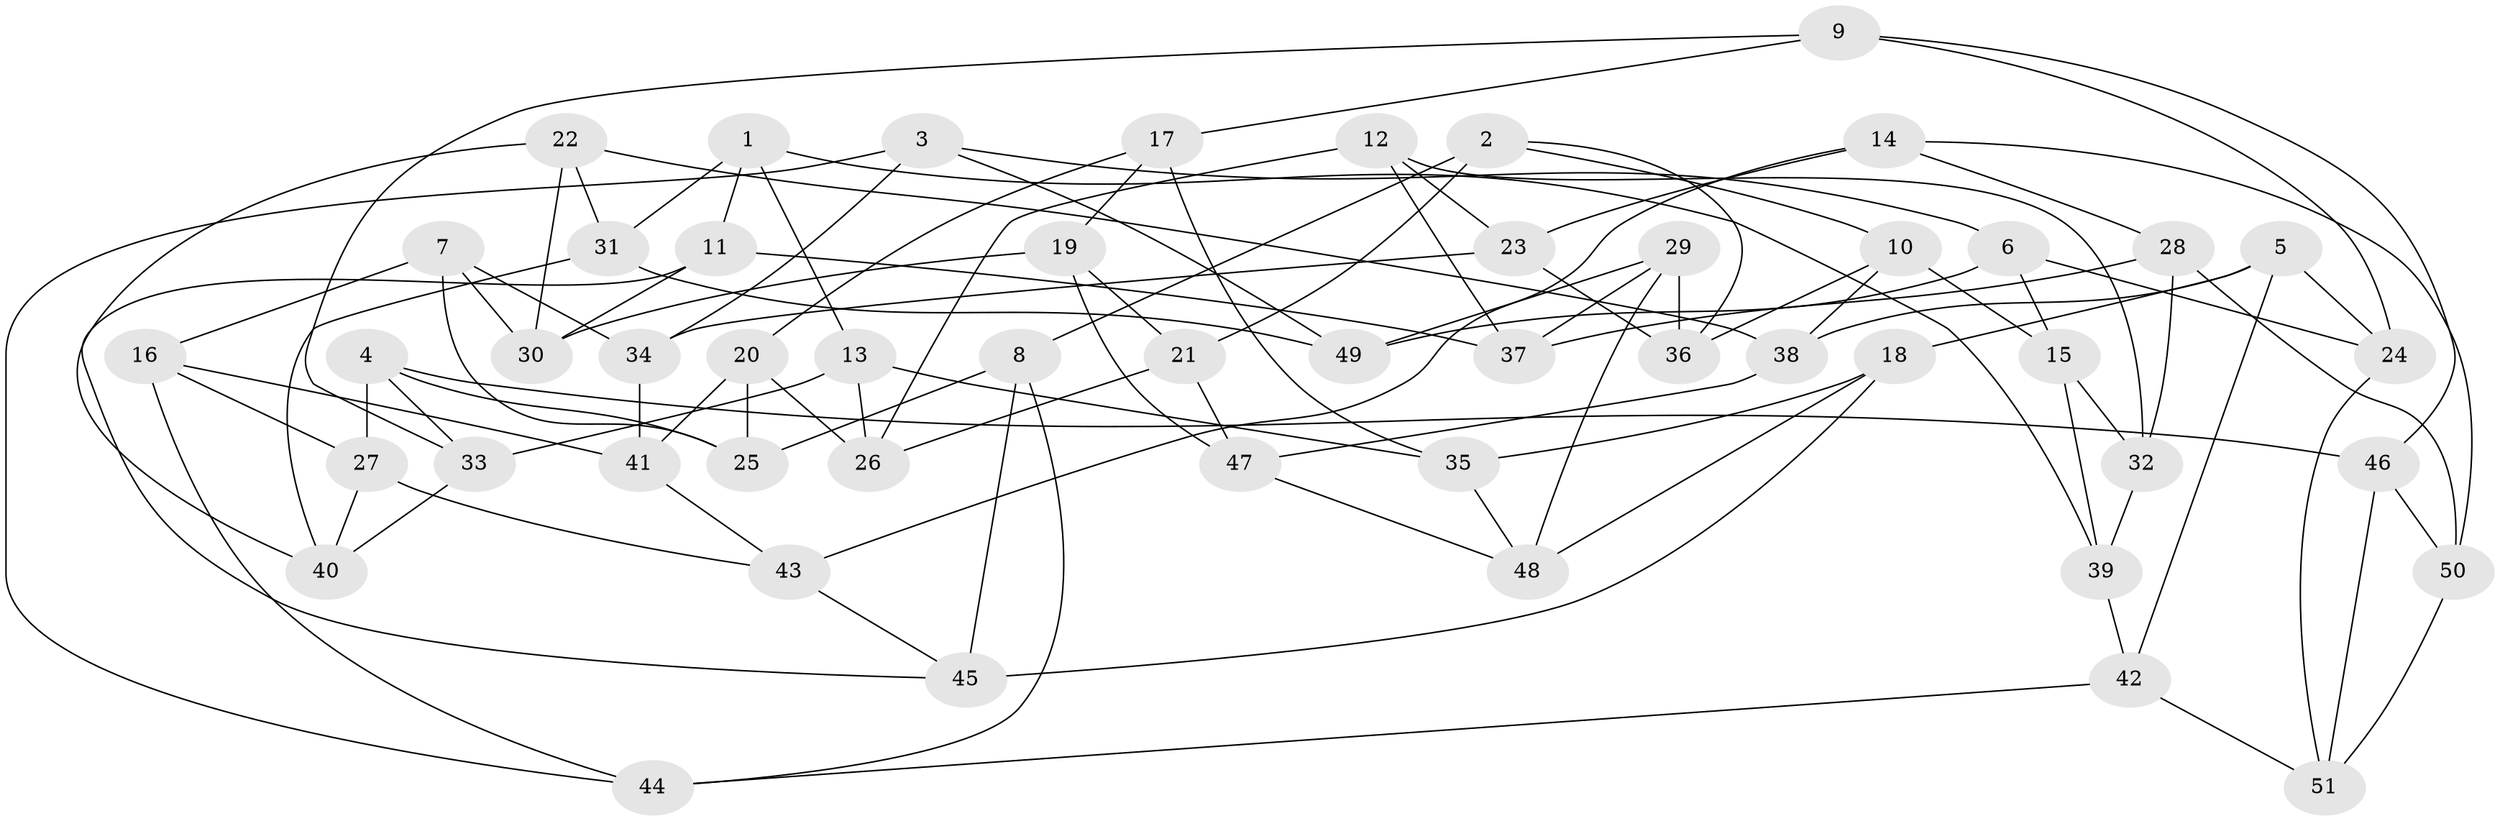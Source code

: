 // coarse degree distribution, {8: 0.04, 9: 0.08, 3: 0.16, 5: 0.16, 4: 0.32, 7: 0.08, 6: 0.12, 2: 0.04}
// Generated by graph-tools (version 1.1) at 2025/20/03/04/25 18:20:47]
// undirected, 51 vertices, 102 edges
graph export_dot {
graph [start="1"]
  node [color=gray90,style=filled];
  1;
  2;
  3;
  4;
  5;
  6;
  7;
  8;
  9;
  10;
  11;
  12;
  13;
  14;
  15;
  16;
  17;
  18;
  19;
  20;
  21;
  22;
  23;
  24;
  25;
  26;
  27;
  28;
  29;
  30;
  31;
  32;
  33;
  34;
  35;
  36;
  37;
  38;
  39;
  40;
  41;
  42;
  43;
  44;
  45;
  46;
  47;
  48;
  49;
  50;
  51;
  1 -- 31;
  1 -- 39;
  1 -- 13;
  1 -- 11;
  2 -- 36;
  2 -- 21;
  2 -- 8;
  2 -- 10;
  3 -- 6;
  3 -- 49;
  3 -- 34;
  3 -- 44;
  4 -- 33;
  4 -- 27;
  4 -- 25;
  4 -- 46;
  5 -- 42;
  5 -- 18;
  5 -- 38;
  5 -- 24;
  6 -- 15;
  6 -- 24;
  6 -- 49;
  7 -- 16;
  7 -- 30;
  7 -- 34;
  7 -- 25;
  8 -- 45;
  8 -- 44;
  8 -- 25;
  9 -- 33;
  9 -- 24;
  9 -- 46;
  9 -- 17;
  10 -- 38;
  10 -- 36;
  10 -- 15;
  11 -- 45;
  11 -- 30;
  11 -- 37;
  12 -- 23;
  12 -- 37;
  12 -- 32;
  12 -- 26;
  13 -- 33;
  13 -- 35;
  13 -- 26;
  14 -- 28;
  14 -- 50;
  14 -- 43;
  14 -- 23;
  15 -- 39;
  15 -- 32;
  16 -- 41;
  16 -- 44;
  16 -- 27;
  17 -- 20;
  17 -- 35;
  17 -- 19;
  18 -- 35;
  18 -- 45;
  18 -- 48;
  19 -- 30;
  19 -- 47;
  19 -- 21;
  20 -- 25;
  20 -- 26;
  20 -- 41;
  21 -- 47;
  21 -- 26;
  22 -- 38;
  22 -- 31;
  22 -- 40;
  22 -- 30;
  23 -- 34;
  23 -- 36;
  24 -- 51;
  27 -- 40;
  27 -- 43;
  28 -- 50;
  28 -- 37;
  28 -- 32;
  29 -- 49;
  29 -- 48;
  29 -- 37;
  29 -- 36;
  31 -- 40;
  31 -- 49;
  32 -- 39;
  33 -- 40;
  34 -- 41;
  35 -- 48;
  38 -- 47;
  39 -- 42;
  41 -- 43;
  42 -- 51;
  42 -- 44;
  43 -- 45;
  46 -- 51;
  46 -- 50;
  47 -- 48;
  50 -- 51;
}
